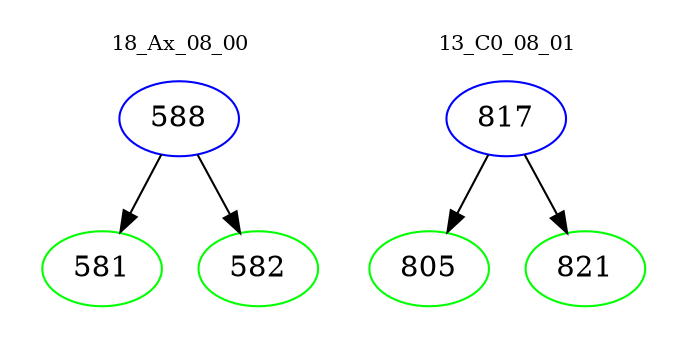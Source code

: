 digraph{
subgraph cluster_0 {
color = white
label = "18_Ax_08_00";
fontsize=10;
T0_588 [label="588", color="blue"]
T0_588 -> T0_581 [color="black"]
T0_581 [label="581", color="green"]
T0_588 -> T0_582 [color="black"]
T0_582 [label="582", color="green"]
}
subgraph cluster_1 {
color = white
label = "13_C0_08_01";
fontsize=10;
T1_817 [label="817", color="blue"]
T1_817 -> T1_805 [color="black"]
T1_805 [label="805", color="green"]
T1_817 -> T1_821 [color="black"]
T1_821 [label="821", color="green"]
}
}
